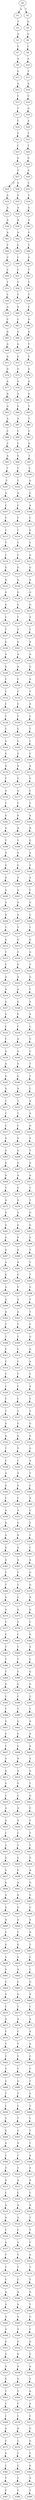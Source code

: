 strict digraph  {
	S0 -> S1 [ label = A ];
	S0 -> S2 [ label = T ];
	S1 -> S3 [ label = T ];
	S2 -> S4 [ label = G ];
	S3 -> S5 [ label = G ];
	S4 -> S6 [ label = G ];
	S5 -> S7 [ label = C ];
	S6 -> S8 [ label = C ];
	S7 -> S9 [ label = A ];
	S8 -> S10 [ label = A ];
	S9 -> S11 [ label = G ];
	S10 -> S12 [ label = T ];
	S11 -> S13 [ label = A ];
	S12 -> S14 [ label = A ];
	S13 -> S15 [ label = T ];
	S14 -> S16 [ label = C ];
	S15 -> S17 [ label = T ];
	S16 -> S18 [ label = G ];
	S17 -> S19 [ label = T ];
	S18 -> S20 [ label = A ];
	S19 -> S21 [ label = T ];
	S20 -> S22 [ label = T ];
	S21 -> S23 [ label = C ];
	S22 -> S24 [ label = T ];
	S23 -> S25 [ label = G ];
	S24 -> S26 [ label = G ];
	S25 -> S27 [ label = T ];
	S26 -> S28 [ label = A ];
	S27 -> S29 [ label = G ];
	S27 -> S30 [ label = A ];
	S28 -> S31 [ label = C ];
	S29 -> S32 [ label = A ];
	S30 -> S33 [ label = A ];
	S31 -> S34 [ label = C ];
	S32 -> S35 [ label = A ];
	S33 -> S36 [ label = A ];
	S34 -> S37 [ label = G ];
	S35 -> S38 [ label = A ];
	S36 -> S39 [ label = A ];
	S37 -> S40 [ label = A ];
	S38 -> S41 [ label = A ];
	S39 -> S42 [ label = A ];
	S40 -> S43 [ label = T ];
	S41 -> S44 [ label = C ];
	S42 -> S45 [ label = C ];
	S43 -> S46 [ label = T ];
	S44 -> S47 [ label = C ];
	S45 -> S48 [ label = C ];
	S46 -> S49 [ label = G ];
	S47 -> S50 [ label = C ];
	S48 -> S51 [ label = C ];
	S49 -> S52 [ label = T ];
	S50 -> S53 [ label = T ];
	S51 -> S54 [ label = T ];
	S52 -> S55 [ label = T ];
	S53 -> S56 [ label = C ];
	S54 -> S57 [ label = T ];
	S55 -> S58 [ label = T ];
	S56 -> S59 [ label = A ];
	S57 -> S60 [ label = A ];
	S58 -> S61 [ label = C ];
	S59 -> S62 [ label = C ];
	S60 -> S63 [ label = C ];
	S61 -> S64 [ label = A ];
	S62 -> S65 [ label = G ];
	S63 -> S66 [ label = G ];
	S64 -> S67 [ label = G ];
	S65 -> S68 [ label = G ];
	S66 -> S69 [ label = G ];
	S67 -> S70 [ label = T ];
	S68 -> S71 [ label = G ];
	S69 -> S72 [ label = G ];
	S70 -> S73 [ label = T ];
	S71 -> S74 [ label = G ];
	S72 -> S75 [ label = G ];
	S73 -> S76 [ label = G ];
	S74 -> S77 [ label = A ];
	S75 -> S78 [ label = A ];
	S76 -> S79 [ label = A ];
	S77 -> S80 [ label = A ];
	S78 -> S81 [ label = A ];
	S79 -> S82 [ label = A ];
	S80 -> S83 [ label = G ];
	S81 -> S84 [ label = G ];
	S82 -> S85 [ label = T ];
	S83 -> S86 [ label = A ];
	S84 -> S87 [ label = A ];
	S85 -> S88 [ label = T ];
	S86 -> S89 [ label = C ];
	S87 -> S90 [ label = C ];
	S88 -> S91 [ label = C ];
	S89 -> S92 [ label = C ];
	S90 -> S93 [ label = C ];
	S91 -> S94 [ label = G ];
	S92 -> S95 [ label = A ];
	S93 -> S96 [ label = A ];
	S94 -> S97 [ label = T ];
	S95 -> S98 [ label = T ];
	S96 -> S99 [ label = T ];
	S97 -> S100 [ label = C ];
	S98 -> S101 [ label = C ];
	S99 -> S102 [ label = T ];
	S100 -> S103 [ label = A ];
	S101 -> S104 [ label = A ];
	S102 -> S105 [ label = A ];
	S103 -> S106 [ label = C ];
	S104 -> S107 [ label = C ];
	S105 -> S108 [ label = C ];
	S106 -> S109 [ label = A ];
	S107 -> S110 [ label = T ];
	S108 -> S111 [ label = T ];
	S109 -> S112 [ label = C ];
	S110 -> S113 [ label = C ];
	S111 -> S114 [ label = C ];
	S112 -> S115 [ label = G ];
	S113 -> S116 [ label = T ];
	S114 -> S117 [ label = T ];
	S115 -> S118 [ label = T ];
	S116 -> S119 [ label = C ];
	S117 -> S120 [ label = C ];
	S118 -> S121 [ label = G ];
	S119 -> S122 [ label = G ];
	S120 -> S123 [ label = G ];
	S121 -> S124 [ label = G ];
	S122 -> S125 [ label = A ];
	S123 -> S126 [ label = A ];
	S124 -> S127 [ label = A ];
	S125 -> S128 [ label = G ];
	S126 -> S129 [ label = G ];
	S127 -> S130 [ label = G ];
	S128 -> S131 [ label = G ];
	S129 -> S132 [ label = G ];
	S130 -> S133 [ label = G ];
	S131 -> S134 [ label = T ];
	S132 -> S135 [ label = T ];
	S133 -> S136 [ label = A ];
	S134 -> S137 [ label = T ];
	S135 -> S138 [ label = T ];
	S136 -> S139 [ label = T ];
	S137 -> S140 [ label = G ];
	S138 -> S141 [ label = G ];
	S139 -> S142 [ label = A ];
	S140 -> S143 [ label = A ];
	S141 -> S144 [ label = A ];
	S142 -> S145 [ label = A ];
	S143 -> S146 [ label = A ];
	S144 -> S147 [ label = A ];
	S145 -> S148 [ label = G ];
	S146 -> S149 [ label = C ];
	S147 -> S150 [ label = C ];
	S148 -> S151 [ label = A ];
	S149 -> S152 [ label = C ];
	S150 -> S153 [ label = C ];
	S151 -> S154 [ label = T ];
	S152 -> S155 [ label = C ];
	S153 -> S156 [ label = C ];
	S154 -> S157 [ label = A ];
	S155 -> S158 [ label = T ];
	S156 -> S159 [ label = T ];
	S157 -> S160 [ label = C ];
	S158 -> S161 [ label = C ];
	S159 -> S162 [ label = C ];
	S160 -> S163 [ label = T ];
	S161 -> S164 [ label = G ];
	S162 -> S165 [ label = G ];
	S163 -> S166 [ label = C ];
	S164 -> S167 [ label = G ];
	S165 -> S168 [ label = G ];
	S166 -> S169 [ label = C ];
	S167 -> S170 [ label = A ];
	S168 -> S171 [ label = A ];
	S169 -> S172 [ label = A ];
	S170 -> S173 [ label = T ];
	S171 -> S174 [ label = T ];
	S172 -> S175 [ label = G ];
	S173 -> S176 [ label = A ];
	S174 -> S177 [ label = A ];
	S175 -> S178 [ label = C ];
	S176 -> S179 [ label = C ];
	S177 -> S180 [ label = C ];
	S178 -> S181 [ label = T ];
	S179 -> S182 [ label = G ];
	S180 -> S183 [ label = A ];
	S181 -> S184 [ label = A ];
	S182 -> S185 [ label = A ];
	S183 -> S186 [ label = A ];
	S184 -> S187 [ label = A ];
	S185 -> S188 [ label = T ];
	S186 -> S189 [ label = T ];
	S187 -> S190 [ label = C ];
	S188 -> S191 [ label = A ];
	S189 -> S192 [ label = A ];
	S190 -> S193 [ label = A ];
	S191 -> S194 [ label = G ];
	S192 -> S195 [ label = G ];
	S193 -> S196 [ label = T ];
	S194 -> S197 [ label = A ];
	S195 -> S198 [ label = A ];
	S196 -> S199 [ label = A ];
	S197 -> S200 [ label = A ];
	S198 -> S201 [ label = A ];
	S199 -> S202 [ label = C ];
	S200 -> S203 [ label = A ];
	S201 -> S204 [ label = A ];
	S202 -> S205 [ label = G ];
	S203 -> S206 [ label = A ];
	S204 -> S207 [ label = A ];
	S205 -> S208 [ label = C ];
	S206 -> S209 [ label = T ];
	S207 -> S210 [ label = T ];
	S208 -> S211 [ label = C ];
	S209 -> S212 [ label = G ];
	S210 -> S213 [ label = G ];
	S211 -> S214 [ label = G ];
	S212 -> S215 [ label = T ];
	S213 -> S216 [ label = T ];
	S214 -> S217 [ label = G ];
	S215 -> S218 [ label = C ];
	S216 -> S219 [ label = G ];
	S217 -> S220 [ label = T ];
	S218 -> S221 [ label = A ];
	S219 -> S222 [ label = A ];
	S220 -> S223 [ label = G ];
	S221 -> S224 [ label = A ];
	S222 -> S225 [ label = A ];
	S223 -> S226 [ label = C ];
	S224 -> S227 [ label = G ];
	S225 -> S228 [ label = G ];
	S226 -> S229 [ label = A ];
	S227 -> S230 [ label = G ];
	S228 -> S231 [ label = G ];
	S229 -> S232 [ label = A ];
	S230 -> S233 [ label = C ];
	S231 -> S234 [ label = C ];
	S232 -> S235 [ label = C ];
	S233 -> S236 [ label = C ];
	S234 -> S237 [ label = A ];
	S235 -> S238 [ label = G ];
	S236 -> S239 [ label = A ];
	S237 -> S240 [ label = A ];
	S238 -> S241 [ label = C ];
	S239 -> S242 [ label = A ];
	S240 -> S243 [ label = A ];
	S241 -> S244 [ label = T ];
	S242 -> S245 [ label = G ];
	S243 -> S246 [ label = G ];
	S244 -> S247 [ label = T ];
	S245 -> S248 [ label = A ];
	S246 -> S249 [ label = A ];
	S247 -> S250 [ label = C ];
	S248 -> S251 [ label = T ];
	S249 -> S252 [ label = T ];
	S250 -> S253 [ label = A ];
	S251 -> S254 [ label = C ];
	S252 -> S255 [ label = T ];
	S253 -> S256 [ label = A ];
	S254 -> S257 [ label = C ];
	S255 -> S258 [ label = C ];
	S256 -> S259 [ label = G ];
	S257 -> S260 [ label = A ];
	S258 -> S261 [ label = A ];
	S259 -> S262 [ label = A ];
	S260 -> S263 [ label = G ];
	S261 -> S264 [ label = G ];
	S262 -> S265 [ label = T ];
	S263 -> S266 [ label = G ];
	S264 -> S267 [ label = G ];
	S265 -> S268 [ label = G ];
	S266 -> S269 [ label = A ];
	S267 -> S270 [ label = A ];
	S268 -> S271 [ label = A ];
	S269 -> S272 [ label = T ];
	S270 -> S273 [ label = C ];
	S271 -> S274 [ label = C ];
	S272 -> S275 [ label = A ];
	S273 -> S276 [ label = A ];
	S274 -> S277 [ label = T ];
	S275 -> S278 [ label = A ];
	S276 -> S279 [ label = A ];
	S277 -> S280 [ label = G ];
	S278 -> S281 [ label = G ];
	S279 -> S282 [ label = G ];
	S280 -> S283 [ label = G ];
	S281 -> S284 [ label = G ];
	S282 -> S285 [ label = G ];
	S283 -> S286 [ label = G ];
	S284 -> S287 [ label = A ];
	S285 -> S288 [ label = A ];
	S286 -> S289 [ label = T ];
	S287 -> S290 [ label = A ];
	S288 -> S291 [ label = A ];
	S289 -> S292 [ label = T ];
	S290 -> S293 [ label = G ];
	S291 -> S294 [ label = G ];
	S292 -> S295 [ label = T ];
	S293 -> S296 [ label = G ];
	S294 -> S297 [ label = G ];
	S295 -> S298 [ label = G ];
	S296 -> S299 [ label = A ];
	S297 -> S300 [ label = A ];
	S298 -> S301 [ label = T ];
	S299 -> S302 [ label = A ];
	S300 -> S303 [ label = A ];
	S301 -> S304 [ label = T ];
	S302 -> S305 [ label = T ];
	S303 -> S306 [ label = T ];
	S304 -> S307 [ label = C ];
	S305 -> S308 [ label = T ];
	S306 -> S309 [ label = T ];
	S307 -> S310 [ label = G ];
	S308 -> S311 [ label = C ];
	S309 -> S312 [ label = C ];
	S310 -> S313 [ label = G ];
	S311 -> S314 [ label = C ];
	S312 -> S315 [ label = C ];
	S313 -> S316 [ label = A ];
	S314 -> S317 [ label = T ];
	S315 -> S318 [ label = T ];
	S316 -> S319 [ label = T ];
	S317 -> S320 [ label = C ];
	S318 -> S321 [ label = C ];
	S319 -> S322 [ label = A ];
	S320 -> S323 [ label = C ];
	S321 -> S324 [ label = C ];
	S322 -> S325 [ label = T ];
	S323 -> S326 [ label = T ];
	S324 -> S327 [ label = T ];
	S325 -> S328 [ label = T ];
	S326 -> S329 [ label = G ];
	S327 -> S330 [ label = G ];
	S328 -> S331 [ label = G ];
	S329 -> S332 [ label = A ];
	S330 -> S333 [ label = A ];
	S331 -> S334 [ label = G ];
	S332 -> S335 [ label = T ];
	S333 -> S336 [ label = T ];
	S334 -> S337 [ label = G ];
	S335 -> S338 [ label = C ];
	S336 -> S339 [ label = C ];
	S337 -> S340 [ label = A ];
	S338 -> S341 [ label = A ];
	S339 -> S342 [ label = A ];
	S340 -> S343 [ label = T ];
	S341 -> S344 [ label = G ];
	S342 -> S345 [ label = G ];
	S343 -> S346 [ label = C ];
	S344 -> S347 [ label = C ];
	S345 -> S348 [ label = C ];
	S346 -> S349 [ label = A ];
	S347 -> S350 [ label = A ];
	S348 -> S351 [ label = A ];
	S349 -> S352 [ label = C ];
	S350 -> S353 [ label = A ];
	S351 -> S354 [ label = G ];
	S352 -> S355 [ label = T ];
	S353 -> S356 [ label = A ];
	S354 -> S357 [ label = A ];
	S355 -> S358 [ label = T ];
	S356 -> S359 [ label = G ];
	S357 -> S360 [ label = G ];
	S358 -> S361 [ label = C ];
	S359 -> S362 [ label = A ];
	S360 -> S363 [ label = A ];
	S361 -> S364 [ label = A ];
	S362 -> S365 [ label = C ];
	S363 -> S366 [ label = C ];
	S364 -> S367 [ label = G ];
	S365 -> S368 [ label = T ];
	S366 -> S369 [ label = T ];
	S367 -> S370 [ label = G ];
	S368 -> S371 [ label = G ];
	S369 -> S372 [ label = G ];
	S370 -> S373 [ label = A ];
	S371 -> S374 [ label = A ];
	S372 -> S375 [ label = A ];
	S373 -> S376 [ label = G ];
	S374 -> S377 [ label = T ];
	S375 -> S378 [ label = T ];
	S376 -> S379 [ label = C ];
	S377 -> S380 [ label = C ];
	S378 -> S381 [ label = C ];
	S379 -> S382 [ label = G ];
	S380 -> S383 [ label = T ];
	S381 -> S384 [ label = T ];
	S382 -> S385 [ label = A ];
	S383 -> S386 [ label = T ];
	S384 -> S387 [ label = T ];
	S385 -> S388 [ label = C ];
	S386 -> S389 [ label = T ];
	S387 -> S390 [ label = T ];
	S388 -> S391 [ label = G ];
	S389 -> S392 [ label = G ];
	S390 -> S393 [ label = G ];
	S391 -> S394 [ label = G ];
	S392 -> S395 [ label = C ];
	S393 -> S396 [ label = C ];
	S394 -> S397 [ label = T ];
	S395 -> S398 [ label = T ];
	S396 -> S399 [ label = T ];
	S397 -> S400 [ label = T ];
	S398 -> S401 [ label = G ];
	S399 -> S402 [ label = G ];
	S400 -> S403 [ label = A ];
	S401 -> S404 [ label = G ];
	S402 -> S405 [ label = G ];
	S403 -> S406 [ label = A ];
	S404 -> S407 [ label = C ];
	S405 -> S408 [ label = C ];
	S406 -> S409 [ label = A ];
	S407 -> S410 [ label = A ];
	S408 -> S411 [ label = A ];
	S409 -> S412 [ label = A ];
	S410 -> S413 [ label = A ];
	S411 -> S414 [ label = A ];
	S412 -> S415 [ label = G ];
	S413 -> S416 [ label = G ];
	S414 -> S417 [ label = G ];
	S415 -> S418 [ label = T ];
	S416 -> S419 [ label = C ];
	S417 -> S420 [ label = C ];
	S418 -> S421 [ label = G ];
	S419 -> S422 [ label = A ];
	S420 -> S423 [ label = A ];
	S421 -> S424 [ label = C ];
	S422 -> S425 [ label = A ];
	S423 -> S426 [ label = A ];
	S424 -> S427 [ label = T ];
	S425 -> S428 [ label = C ];
	S426 -> S429 [ label = C ];
	S427 -> S430 [ label = T ];
	S428 -> S431 [ label = T ];
	S429 -> S432 [ label = T ];
	S430 -> S433 [ label = T ];
	S431 -> S434 [ label = G ];
	S432 -> S435 [ label = G ];
	S433 -> S436 [ label = G ];
	S434 -> S437 [ label = G ];
	S435 -> S438 [ label = G ];
	S436 -> S439 [ label = A ];
	S437 -> S440 [ label = A ];
	S438 -> S441 [ label = A ];
	S439 -> S442 [ label = G ];
	S440 -> S443 [ label = A ];
	S441 -> S444 [ label = A ];
	S442 -> S445 [ label = G ];
	S443 -> S446 [ label = G ];
	S444 -> S447 [ label = G ];
	S445 -> S448 [ label = G ];
	S446 -> S449 [ label = A ];
	S447 -> S450 [ label = A ];
	S448 -> S451 [ label = A ];
	S449 -> S452 [ label = C ];
	S450 -> S453 [ label = T ];
	S451 -> S454 [ label = A ];
	S452 -> S455 [ label = G ];
	S453 -> S456 [ label = G ];
	S454 -> S457 [ label = T ];
	S455 -> S458 [ label = G ];
	S456 -> S459 [ label = G ];
	S457 -> S460 [ label = C ];
	S458 -> S461 [ label = A ];
	S459 -> S462 [ label = A ];
	S460 -> S463 [ label = C ];
	S461 -> S464 [ label = C ];
	S462 -> S465 [ label = C ];
	S463 -> S466 [ label = G ];
	S464 -> S467 [ label = G ];
	S465 -> S468 [ label = G ];
	S466 -> S469 [ label = A ];
	S467 -> S470 [ label = C ];
	S468 -> S471 [ label = T ];
	S469 -> S472 [ label = C ];
	S470 -> S473 [ label = A ];
	S471 -> S474 [ label = A ];
	S472 -> S475 [ label = A ];
	S473 -> S476 [ label = C ];
	S474 -> S477 [ label = C ];
	S475 -> S478 [ label = A ];
	S476 -> S479 [ label = T ];
	S477 -> S480 [ label = T ];
	S478 -> S481 [ label = A ];
	S479 -> S482 [ label = T ];
	S480 -> S483 [ label = T ];
	S481 -> S484 [ label = C ];
	S482 -> S485 [ label = T ];
	S483 -> S486 [ label = T ];
	S484 -> S487 [ label = C ];
	S485 -> S488 [ label = G ];
	S486 -> S489 [ label = G ];
	S487 -> S490 [ label = T ];
	S488 -> S491 [ label = T ];
	S489 -> S492 [ label = T ];
	S490 -> S493 [ label = G ];
	S491 -> S494 [ label = C ];
	S492 -> S495 [ label = C ];
	S493 -> S496 [ label = T ];
	S494 -> S497 [ label = T ];
	S495 -> S498 [ label = T ];
	S496 -> S499 [ label = C ];
	S497 -> S500 [ label = G ];
	S498 -> S501 [ label = G ];
	S499 -> S502 [ label = T ];
	S500 -> S503 [ label = A ];
	S501 -> S504 [ label = A ];
	S502 -> S505 [ label = T ];
	S503 -> S506 [ label = C ];
	S504 -> S507 [ label = C ];
	S505 -> S508 [ label = A ];
	S506 -> S509 [ label = T ];
	S507 -> S510 [ label = T ];
	S508 -> S511 [ label = A ];
	S509 -> S512 [ label = A ];
	S510 -> S513 [ label = A ];
	S511 -> S514 [ label = A ];
	S512 -> S515 [ label = C ];
	S513 -> S516 [ label = C ];
	S514 -> S517 [ label = C ];
	S515 -> S518 [ label = A ];
	S516 -> S519 [ label = A ];
	S517 -> S520 [ label = A ];
	S518 -> S521 [ label = A ];
	S519 -> S522 [ label = A ];
	S520 -> S523 [ label = T ];
	S521 -> S524 [ label = C ];
	S522 -> S525 [ label = C ];
	S523 -> S526 [ label = T ];
	S524 -> S527 [ label = A ];
	S525 -> S528 [ label = A ];
	S526 -> S529 [ label = C ];
	S527 -> S530 [ label = T ];
	S528 -> S531 [ label = T ];
	S529 -> S532 [ label = A ];
	S530 -> S533 [ label = T ];
	S531 -> S534 [ label = T ];
	S532 -> S535 [ label = T ];
	S533 -> S536 [ label = C ];
	S534 -> S537 [ label = C ];
	S535 -> S538 [ label = T ];
	S536 -> S539 [ label = A ];
	S537 -> S540 [ label = A ];
	S538 -> S541 [ label = G ];
	S539 -> S542 [ label = A ];
	S540 -> S543 [ label = A ];
	S541 -> S544 [ label = T ];
	S542 -> S545 [ label = A ];
	S543 -> S546 [ label = A ];
	S544 -> S547 [ label = G ];
	S545 -> S548 [ label = A ];
	S546 -> S549 [ label = A ];
	S547 -> S550 [ label = C ];
	S548 -> S551 [ label = G ];
	S549 -> S552 [ label = G ];
	S550 -> S553 [ label = G ];
	S551 -> S554 [ label = G ];
	S552 -> S555 [ label = G ];
	S553 -> S556 [ label = C ];
	S554 -> S557 [ label = A ];
	S555 -> S558 [ label = A ];
	S556 -> S559 [ label = A ];
	S557 -> S560 [ label = G ];
	S558 -> S561 [ label = G ];
	S559 -> S562 [ label = T ];
	S560 -> S563 [ label = T ];
	S561 -> S564 [ label = T ];
	S562 -> S565 [ label = A ];
	S563 -> S566 [ label = C ];
	S564 -> S567 [ label = C ];
	S565 -> S568 [ label = A ];
	S566 -> S569 [ label = C ];
	S567 -> S570 [ label = C ];
	S568 -> S571 [ label = C ];
	S569 -> S572 [ label = A ];
	S570 -> S573 [ label = A ];
	S571 -> S574 [ label = G ];
	S572 -> S575 [ label = C ];
	S573 -> S576 [ label = C ];
	S574 -> S577 [ label = G ];
	S575 -> S578 [ label = G ];
	S576 -> S579 [ label = T ];
	S577 -> S580 [ label = T ];
	S578 -> S581 [ label = C ];
	S579 -> S582 [ label = C ];
	S580 -> S583 [ label = G ];
	S581 -> S584 [ label = T ];
	S582 -> S585 [ label = T ];
	S583 -> S586 [ label = A ];
	S584 -> S587 [ label = T ];
	S585 -> S588 [ label = T ];
	S586 -> S589 [ label = T ];
}
